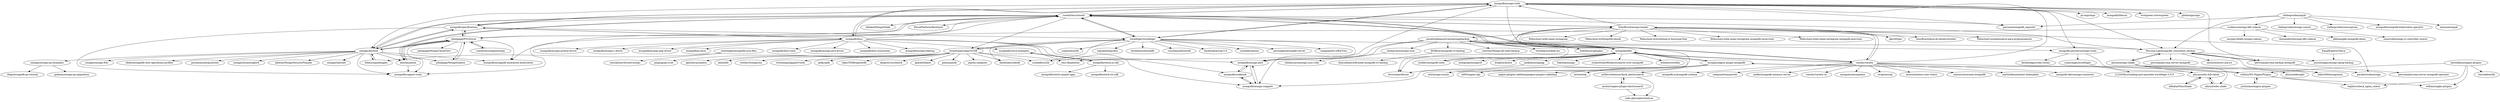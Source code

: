 digraph G {
"mongodb/mongo-perf" -> "mongodb/cookbook"
"mongodb/mongo-perf" -> "mongodb/mongo-snippets"
"TylerBrock/mongo-hacker" -> "Webschool-io/be-mean-instagram" ["e"=1]
"TylerBrock/mongo-hacker" -> "rueckstiess/mtools"
"TylerBrock/mongo-hacker" -> "mongolab/dex"
"TylerBrock/mongo-hacker" -> "Webschool-io/MongoDb-ebook" ["e"=1]
"TylerBrock/mongo-hacker" -> "variety/variety"
"TylerBrock/mongo-hacker" -> "Webschool-io/workshop-js-funcional-free" ["e"=1]
"TylerBrock/mongo-hacker" -> "paralect/robomongo" ["e"=1]
"TylerBrock/mongo-hacker" -> "Webschool-io/be-mean-instagram-mongodb-excercises" ["e"=1]
"TylerBrock/mongo-hacker" -> "Webschool-io/be-mean-instagram-mongodb-exercises" ["e"=1]
"TylerBrock/mongo-hacker" -> "bobthecow/genghis" ["e"=1]
"TylerBrock/mongo-hacker" -> "jkbr/httpie" ["e"=1]
"TylerBrock/mongo-hacker" -> "IonicBrazil/guia-do-desenvolvedor" ["e"=1]
"TylerBrock/mongo-hacker" -> "Webschool-io/matematica-para-programadores" ["e"=1]
"TylerBrock/mongo-hacker" -> "mongodb/mongo-tools"
"TylerBrock/mongo-hacker" -> "micahwedemeyer/automongobackup"
"brianfrankcooper/YCSB" -> "akopytov/sysbench" ["e"=1]
"brianfrankcooper/YCSB" -> "wiredtiger/wiredtiger"
"brianfrankcooper/YCSB" -> "facebook/rocksdb" ["e"=1]
"brianfrankcooper/YCSB" -> "apache/hbase" ["e"=1]
"brianfrankcooper/YCSB" -> "pmem/pmdk" ["e"=1]
"brianfrankcooper/YCSB" -> "jepsen-io/jepsen" ["e"=1]
"brianfrankcooper/YCSB" -> "pingcap/go-ycsb" ["e"=1]
"brianfrankcooper/YCSB" -> "apache/cassandra" ["e"=1]
"brianfrankcooper/YCSB" -> "axboe/fio" ["e"=1]
"brianfrankcooper/YCSB" -> "scylladb/scylla" ["e"=1]
"brianfrankcooper/YCSB" -> "cmu-db/peloton" ["e"=1]
"brianfrankcooper/YCSB" -> "twitter/twemproxy" ["e"=1]
"brianfrankcooper/YCSB" -> "brendangregg/perf-tools" ["e"=1]
"brianfrankcooper/YCSB" -> "spdk/spdk" ["e"=1]
"brianfrankcooper/YCSB" -> "OpenTSDB/opentsdb" ["e"=1]
"simagix/mongo-go-examples" -> "tfogo/mongodb-go-tutorial"
"simagix/mongo-go-examples" -> "gobeam/mongo-go-pagination" ["e"=1]
"rueckstiess/mtools" -> "johnlpage/POCDriver"
"rueckstiess/mtools" -> "mongolab/dex"
"rueckstiess/mtools" -> "mongodb/mongo-tools"
"rueckstiess/mtools" -> "aheckmann/m"
"rueckstiess/mtools" -> "TylerBrock/mongo-hacker"
"rueckstiess/mtools" -> "simagix/keyhole"
"rueckstiess/mtools" -> "alibaba/MongoShake" ["e"=1]
"rueckstiess/mtools" -> "wiredtiger/wiredtiger"
"rueckstiess/mtools" -> "Percona-Lab/mongodb_consistent_backup"
"rueckstiess/mtools" -> "mongodb/support-tools"
"rueckstiess/mtools" -> "percona/mongodb_exporter" ["e"=1]
"rueckstiess/mtools" -> "variety/variety"
"rueckstiess/mtools" -> "brianfrankcooper/YCSB"
"rueckstiess/mtools" -> "ParsePlatform/flashback"
"rueckstiess/mtools" -> "mongodb/specifications"
"justintime/nagios-plugins" -> "willixix/WL-NagiosPlugins"
"mongolab/dex" -> "dcrosta/professor"
"mongolab/dex" -> "jwilder/mongodb-tools"
"mongolab/dex" -> "rueckstiess/mtools"
"mongolab/dex" -> "jmikola/mongoqp"
"mongolab/dex" -> "mongolab/mongoctl"
"mongolab/dex" -> "dropbox/hydra"
"mongolab/dex" -> "mzupan/nagios-plugin-mongodb"
"mongolab/dex" -> "mongodb/mongo-perf"
"mongolab/dex" -> "TylerBrock/mongo-hacker"
"mongolab/dex" -> "micahwedemeyer/automongobackup"
"mongolab/dex" -> "Tokutek/mongo" ["e"=1]
"mongolab/dex" -> "variety/variety"
"mongolab/dex" -> "erh/mongo-munin" ["e"=1]
"mongolab/dex" -> "richardwilly98/elasticsearch-river-mongodb" ["e"=1]
"mongolab/dex" -> "kchodorow/edda"
"wiredtiger/wiredtiger" -> "brianfrankcooper/YCSB"
"wiredtiger/wiredtiger" -> "cmu-db/peloton" ["e"=1]
"wiredtiger/wiredtiger" -> "logcabin/logcabin" ["e"=1]
"wiredtiger/wiredtiger" -> "mongodb-partners/mongo-rocks"
"wiredtiger/wiredtiger" -> "bytedance/terarkdb" ["e"=1]
"wiredtiger/wiredtiger" -> "mongodb/mongo-tools"
"wiredtiger/wiredtiger" -> "couchbase/forestdb" ["e"=1]
"wiredtiger/wiredtiger" -> "facebook/mysql-5.6" ["e"=1]
"wiredtiger/wiredtiger" -> "rueckstiess/mtools"
"wiredtiger/wiredtiger" -> "scylladb/seastar" ["e"=1]
"wiredtiger/wiredtiger" -> "scylladb/scylla" ["e"=1]
"wiredtiger/wiredtiger" -> "facebook/rocksdb" ["e"=1]
"wiredtiger/wiredtiger" -> "aerospike/aerospike-server" ["e"=1]
"wiredtiger/wiredtiger" -> "wangziqi2013/BwTree" ["e"=1]
"wiredtiger/wiredtiger" -> "yinqiwen/ardb" ["e"=1]
"harisekhon/nagios-plugins" -> "willixix/WL-NagiosPlugins"
"harisekhon/nagios-plugins" -> "harisekhon/lib"
"harisekhon/nagios-plugins" -> "regilero/check_nginx_status"
"harisekhon/nagios-plugins" -> "willixix/naglio-plugins"
"ozlerhakan/mongodb-json-files" -> "feliixx/mgodatagen"
"ozlerhakan/mongodb-json-files" -> "tmcnab/northwind-mongo"
"aliyun/redis-full-check" -> "aliyun/redis-shake"
"aliyun/redis-full-check" -> "alibaba/NimoShake"
"aliyun/redis-shake" -> "aliyun/redis-full-check"
"percona/percona-backup-mongodb" -> "Percona-Lab/mongodb_consistent_backup"
"percona/percona-backup-mongodb" -> "percona/percona-server-mongodb-operator" ["e"=1]
"rueckstiess/mgeneratejs" -> "johnlpage/POCDriver"
"sheharyarn/mongo-sync" -> "sheharyarn/mongo-sync-ruby"
"mongodb/docs" -> "mongodb/docs-tools"
"mongodb/docs" -> "mongodb/mongo-tools"
"mongodb/docs" -> "mongodb/specifications"
"mongodb/docs" -> "mongodb/cookbook"
"mongodb/docs" -> "mongodb/mongo-snippets"
"mongodb/docs" -> "mongodb/mongo-java-driver" ["e"=1]
"mongodb/docs" -> "mongodb/docs-ecosystem"
"mongodb/docs" -> "mongodb/mongo-hadoop" ["e"=1]
"mongodb/docs" -> "mongodb/mongo-python-driver" ["e"=1]
"mongodb/docs" -> "rueckstiess/mtools"
"mongodb/docs" -> "mongodb/mongo-c-driver" ["e"=1]
"mongodb/docs" -> "mongodb/mongo-perf"
"mongodb/docs" -> "mongodb/mongo-php-driver" ["e"=1]
"mongodb/docs" -> "mongodb/js-bson" ["e"=1]
"mongodb/docs" -> "mongodb/stitch-examples"
"mongodb/specifications" -> "johnlpage/POCDriver"
"mongodb/specifications" -> "mongodb/support-tools"
"mongodb/specifications" -> "mongodb/mongo-tools"
"mongodb/specifications" -> "mongodb/docs"
"mongodb/specifications" -> "wiredtiger/wiredtiger"
"mongodb/specifications" -> "simagix/keyhole"
"micahwedemeyer/automongobackup" -> "mongolab/dex"
"micahwedemeyer/automongobackup" -> "RGBboy/mongodb-s3-backup"
"micahwedemeyer/automongobackup" -> "Percona-Lab/mongodb_consistent_backup"
"micahwedemeyer/automongobackup" -> "mongodb/mongo-perf"
"micahwedemeyer/automongobackup" -> "controlz/Mongo-db-shell-backup"
"micahwedemeyer/automongobackup" -> "mongodb/mongo-snippets"
"micahwedemeyer/automongobackup" -> "dcrosta/professor"
"micahwedemeyer/automongobackup" -> "wordnik/wordnik-oss"
"micahwedemeyer/automongobackup" -> "sheharyarn/mongo-sync"
"micahwedemeyer/automongobackup" -> "bobthecow/genghis" ["e"=1]
"willixix/WL-NagiosPlugins" -> "willixix/naglio-plugins"
"willixix/WL-NagiosPlugins" -> "justintime/nagios-plugins"
"willixix/WL-NagiosPlugins" -> "regilero/check_nginx_status"
"willixix/WL-NagiosPlugins" -> "mzupan/nagios-plugin-mongodb"
"mongodb/mongo-tools" -> "rueckstiess/mtools"
"mongodb/mongo-tools" -> "wiredtiger/wiredtiger"
"mongodb/mongo-tools" -> "mongodb/specifications"
"mongodb/mongo-tools" -> "mongodb/docs"
"mongodb/mongo-tools" -> "mongodb/mongo-perf"
"mongodb/mongo-tools" -> "go-mgo/mgo" ["e"=1]
"mongodb/mongo-tools" -> "mongodb/libbson" ["e"=1]
"mongodb/mongo-tools" -> "evergreen-ci/evergreen"
"mongodb/mongo-tools" -> "mongodb-partners/mongo-rocks"
"mongodb/mongo-tools" -> "Percona-Lab/mongodb_consistent_backup"
"mongodb/mongo-tools" -> "percona/mongodb_exporter" ["e"=1]
"mongodb/mongo-tools" -> "percona/percona-backup-mongodb"
"mongodb/mongo-tools" -> "mongodb/mongo-snippets"
"mongodb/mongo-tools" -> "globalsign/mgo" ["e"=1]
"mongodb/mongo-tools" -> "simagix/keyhole"
"cvallance/mongo-k8s-sidecar" -> "thesandlord/mongo-k8s-sidecar"
"cvallance/mongo-k8s-sidecar" -> "pkdone/gke-mongodb-demo"
"cvallance/mongo-k8s-sidecar" -> "morphy2k/k8s-mongo-sidecar"
"cvallance/mongo-k8s-sidecar" -> "mongodb/mongodb-enterprise-kubernetes" ["e"=1]
"stefanprodan/mgob" -> "stefanprodan/mongo-swarm"
"stefanprodan/mgob" -> "Percona-Lab/mongodb_consistent_backup"
"stefanprodan/mgob" -> "cvallance/mongo-k8s-sidecar"
"stefanprodan/mgob" -> "stefanprodan/swarmprom" ["e"=1]
"stefanprodan/mgob" -> "mongodb/mongodb-kubernetes-operator" ["e"=1]
"stefanprodan/mgob" -> "percona/mongodb_exporter" ["e"=1]
"stefanprodan/mgob" -> "maxisam/mgob"
"variety/variety" -> "variety/variety-cli"
"variety/variety" -> "rueckstiess/mtools"
"variety/variety" -> "mongoeye/mongoeye"
"variety/variety" -> "mongolab/dex"
"variety/variety" -> "TylerBrock/mongo-hacker"
"variety/variety" -> "stripe/mosql" ["e"=1]
"variety/variety" -> "mizzao/meteor-user-status" ["e"=1]
"variety/variety" -> "mongodb/mongo-tools"
"variety/variety" -> "ramnes/awesome-mongodb" ["e"=1]
"variety/variety" -> "matteodem/meteor-boilerplate" ["e"=1]
"variety/variety" -> "mongodb-labs/mongo-connector" ["e"=1]
"variety/variety" -> "mongodb-js/mongodb-schema"
"variety/variety" -> "paralect/robomongo" ["e"=1]
"variety/variety" -> "compose/transporter" ["e"=1]
"variety/variety" -> "nodkz/mongodb-memory-server" ["e"=1]
"mongodb-partners/mongo-rocks" -> "facebookgo/rocks-strata"
"mongodb-partners/mongo-rocks" -> "yuanrongxi/wiredtiger"
"mongodb-partners/mongo-rocks" -> "aliyun/redis-full-check"
"mzupan/nagios-plugin-mongodb" -> "willixix/WL-NagiosPlugins"
"mzupan/nagios-plugin-mongodb" -> "nagios-plugins-rabbitmq/nagios-plugins-rabbitmq"
"mzupan/nagios-plugin-mongodb" -> "orthecreedence/check_elasticsearch"
"mzupan/nagios-plugin-mongodb" -> "erh/mongo-munin" ["e"=1]
"mzupan/nagios-plugin-mongodb" -> "mongolab/dex"
"mzupan/nagios-plugin-mongodb" -> "tart/motop"
"mzupan/nagios-plugin-mongodb" -> "xb95/nagios-api" ["e"=1]
"mongodb/mongo-snippets" -> "mongodb/cookbook"
"mongodb/mongo-snippets" -> "mongodb/mongo-perf"
"simagix/keyhole" -> "mongodb/support-tools"
"simagix/keyhole" -> "simagix/hatchet"
"simagix/keyhole" -> "johnlpage/POCDriver"
"simagix/keyhole" -> "simagix/mongo-ftdc"
"simagix/keyhole" -> "simagix/mongo-go-examples"
"simagix/keyhole" -> "feliixx/mgodatagen"
"simagix/keyhole" -> "rueckstiess/mtools"
"simagix/keyhole" -> "aheckmann/m"
"simagix/keyhole" -> "idealo/mongodb-slow-operations-profiler"
"simagix/keyhole" -> "johnlpage/MongoSyphon"
"simagix/keyhole" -> "jasonmimick/opsmtools"
"simagix/keyhole" -> "simagix/hummingbird"
"simagix/keyhole" -> "mongodb/mongodb-enterprise-kubernetes" ["e"=1]
"simagix/keyhole" -> "pkdone/MongoSecurityPlaypen" ["e"=1]
"simagix/keyhole" -> "mongodb/specifications"
"alibaba/NimoShake" -> "aliyun/redis-full-check"
"stefanprodan/mongo-swarm" -> "smartsdk/mongo-rs-controller-swarm"
"feliixx/mgodatagen" -> "simagix/keyhole"
"mongodb/cookbook" -> "mongodb/mongo-snippets"
"mongodb/cookbook" -> "mongodb/mongo-perf"
"mongodb/stitch-examples" -> "mongodb/stitch-js-sdk"
"mongodb/stitch-js-sdk" -> "mongodb/stitch-ios-sdk"
"mongodb/stitch-js-sdk" -> "mongodb/stitch-examples"
"mongodb/stitch-js-sdk" -> "mongodb/stitch-sample-apps"
"EqualExperts/Tayra" -> "journeyapps/mongo-oplog-backup"
"jmikola/mongoqp" -> "dcrosta/professor"
"johnlpage/POCDriver" -> "johnlpage/MongoSyphon"
"johnlpage/POCDriver" -> "rueckstiess/mgeneratejs"
"johnlpage/POCDriver" -> "johnlpage/MongoCacheView"
"johnlpage/POCDriver" -> "mongodb/support-tools"
"johnlpage/POCDriver" -> "simagix/keyhole"
"johnlpage/POCDriver" -> "rueckstiess/mtools"
"johnlpage/POCDriver" -> "mongodb/mongodb-enterprise-kubernetes" ["e"=1]
"johnlpage/POCDriver" -> "aheckmann/m"
"johnlpage/POCDriver" -> "mongodb/specifications"
"aheckmann/m" -> "johnlpage/POCDriver"
"aheckmann/m" -> "mongodb/support-tools"
"aheckmann/m" -> "rueckstiess/mtools"
"Percona-Lab/mongodb_consistent_backup" -> "percona/percona-backup-mongodb"
"Percona-Lab/mongodb_consistent_backup" -> "aliyun/mongo-shake"
"Percona-Lab/mongodb_consistent_backup" -> "Qihoo360/mongosync"
"Percona-Lab/mongodb_consistent_backup" -> "percona/percona-server-mongodb"
"Percona-Lab/mongodb_consistent_backup" -> "journeyapps/mongo-oplog-backup"
"Percona-Lab/mongodb_consistent_backup" -> "zhishutech/zst-ask-ye" ["e"=1]
"aliyun/mongo-shake" -> "aliyun/redis-shake"
"aliyun/mongo-shake" -> "aliyun/redis-full-check"
"aliyun/mongo-shake" -> "aliyun/infinsight"
"aliyun/mongo-shake" -> "Qihoo360/mongosync"
"aliyun/mongo-shake" -> "Percona-Lab/mongodb_consistent_backup"
"orthecreedence/check_elasticsearch" -> "radu-gheorghe/check-es"
"orthecreedence/check_elasticsearch" -> "anchor/nagios-plugin-elasticsearch"
"yuanrongxi/wiredtiger" -> "y123456yz/reading-and-annotate-wiredtiger-3.0.0" ["e"=1]
"RGBboy/mongodb-s3-backup" -> "theycallmeswift/node-mongodb-s3-backup"
"jwilder/mongodb-tools" -> "mongolab/dex"
"johnlpage/MongoSyphon" -> "johnlpage/POCDriver"
"anchor/nagios-plugin-elasticsearch" -> "orthecreedence/check_elasticsearch"
"anchor/nagios-plugin-elasticsearch" -> "radu-gheorghe/check-es"
"mongodb/mongo-perf" ["l"="-13.954,3.515"]
"mongodb/cookbook" ["l"="-13.971,3.543"]
"mongodb/mongo-snippets" ["l"="-13.975,3.52"]
"TylerBrock/mongo-hacker" ["l"="-13.933,3.476"]
"Webschool-io/be-mean-instagram" ["l"="12.576,-44.675"]
"rueckstiess/mtools" ["l"="-13.974,3.443"]
"mongolab/dex" ["l"="-13.888,3.491"]
"Webschool-io/MongoDb-ebook" ["l"="12.569,-44.69"]
"variety/variety" ["l"="-13.915,3.441"]
"Webschool-io/workshop-js-funcional-free" ["l"="12.586,-44.704"]
"paralect/robomongo" ["l"="11.87,-32.171"]
"Webschool-io/be-mean-instagram-mongodb-excercises" ["l"="12.509,-44.696"]
"Webschool-io/be-mean-instagram-mongodb-exercises" ["l"="12.529,-44.702"]
"bobthecow/genghis" ["l"="11.859,-32.122"]
"jkbr/httpie" ["l"="22.435,4.193"]
"IonicBrazil/guia-do-desenvolvedor" ["l"="12.594,-44.672"]
"Webschool-io/matematica-para-programadores" ["l"="12.61,-44.658"]
"mongodb/mongo-tools" ["l"="-14.007,3.465"]
"micahwedemeyer/automongobackup" ["l"="-13.927,3.544"]
"brianfrankcooper/YCSB" ["l"="-14.08,3.455"]
"akopytov/sysbench" ["l"="-13.102,3.122"]
"wiredtiger/wiredtiger" ["l"="-14.038,3.439"]
"facebook/rocksdb" ["l"="-12.095,22.379"]
"apache/hbase" ["l"="11.262,23.732"]
"pmem/pmdk" ["l"="-11.072,3.548"]
"jepsen-io/jepsen" ["l"="-11.112,4.827"]
"pingcap/go-ycsb" ["l"="-10.971,5.063"]
"apache/cassandra" ["l"="11.156,23.713"]
"axboe/fio" ["l"="-11.462,2.018"]
"scylladb/scylla" ["l"="-12.127,22.347"]
"cmu-db/peloton" ["l"="-10.977,5.002"]
"twitter/twemproxy" ["l"="-12.934,3.574"]
"brendangregg/perf-tools" ["l"="-11.479,1.937"]
"spdk/spdk" ["l"="-17.366,-9.052"]
"OpenTSDB/opentsdb" ["l"="11.492,23.926"]
"simagix/mongo-go-examples" ["l"="-13.974,3.309"]
"tfogo/mongodb-go-tutorial" ["l"="-13.961,3.274"]
"gobeam/mongo-go-pagination" ["l"="27.442,-34.871"]
"johnlpage/POCDriver" ["l"="-13.978,3.39"]
"aheckmann/m" ["l"="-13.967,3.407"]
"simagix/keyhole" ["l"="-14.002,3.38"]
"alibaba/MongoShake" ["l"="-13.017,3.273"]
"Percona-Lab/mongodb_consistent_backup" ["l"="-14.052,3.54"]
"mongodb/support-tools" ["l"="-13.993,3.407"]
"percona/mongodb_exporter" ["l"="-11.618,-4.99"]
"ParsePlatform/flashback" ["l"="-13.931,3.393"]
"mongodb/specifications" ["l"="-14.002,3.431"]
"justintime/nagios-plugins" ["l"="-13.719,3.509"]
"willixix/WL-NagiosPlugins" ["l"="-13.741,3.524"]
"dcrosta/professor" ["l"="-13.891,3.533"]
"jwilder/mongodb-tools" ["l"="-13.856,3.476"]
"jmikola/mongoqp" ["l"="-13.864,3.536"]
"mongolab/mongoctl" ["l"="-13.836,3.515"]
"dropbox/hydra" ["l"="-13.828,3.455"]
"mzupan/nagios-plugin-mongodb" ["l"="-13.793,3.501"]
"Tokutek/mongo" ["l"="-11.712,4.475"]
"erh/mongo-munin" ["l"="-16.55,-7.94"]
"richardwilly98/elasticsearch-river-mongodb" ["l"="-7.392,2.633"]
"kchodorow/edda" ["l"="-13.86,3.505"]
"logcabin/logcabin" ["l"="-11.183,4.911"]
"mongodb-partners/mongo-rocks" ["l"="-14.113,3.443"]
"bytedance/terarkdb" ["l"="-11.057,5.086"]
"couchbase/forestdb" ["l"="9.279,-31.485"]
"facebook/mysql-5.6" ["l"="-13.184,3.342"]
"scylladb/seastar" ["l"="-11.913,22.206"]
"aerospike/aerospike-server" ["l"="-13.822,22.028"]
"wangziqi2013/BwTree" ["l"="-10.927,4.926"]
"yinqiwen/ardb" ["l"="-12.875,3.563"]
"harisekhon/nagios-plugins" ["l"="-13.701,3.549"]
"harisekhon/lib" ["l"="-13.681,3.56"]
"regilero/check_nginx_status" ["l"="-13.727,3.552"]
"willixix/naglio-plugins" ["l"="-13.715,3.532"]
"ozlerhakan/mongodb-json-files" ["l"="-14.066,3.264"]
"feliixx/mgodatagen" ["l"="-14.034,3.326"]
"tmcnab/northwind-mongo" ["l"="-14.084,3.229"]
"aliyun/redis-full-check" ["l"="-14.135,3.493"]
"aliyun/redis-shake" ["l"="-14.133,3.515"]
"alibaba/NimoShake" ["l"="-14.16,3.493"]
"percona/percona-backup-mongodb" ["l"="-14.046,3.512"]
"percona/percona-server-mongodb-operator" ["l"="-13.324,3.398"]
"rueckstiess/mgeneratejs" ["l"="-13.959,3.357"]
"sheharyarn/mongo-sync" ["l"="-13.925,3.613"]
"sheharyarn/mongo-sync-ruby" ["l"="-13.921,3.642"]
"mongodb/docs" ["l"="-13.997,3.5"]
"mongodb/docs-tools" ["l"="-14.005,3.541"]
"mongodb/mongo-java-driver" ["l"="-33.536,40.097"]
"mongodb/docs-ecosystem" ["l"="-14.02,3.528"]
"mongodb/mongo-hadoop" ["l"="11.276,23.893"]
"mongodb/mongo-python-driver" ["l"="22.548,3.837"]
"mongodb/mongo-c-driver" ["l"="-11.703,22.334"]
"mongodb/mongo-php-driver" ["l"="-26.848,-43.169"]
"mongodb/js-bson" ["l"="9.966,-30.179"]
"mongodb/stitch-examples" ["l"="-14.002,3.583"]
"RGBboy/mongodb-s3-backup" ["l"="-13.882,3.601"]
"controlz/Mongo-db-shell-backup" ["l"="-13.931,3.577"]
"wordnik/wordnik-oss" ["l"="-13.902,3.576"]
"go-mgo/mgo" ["l"="-12.898,1.497"]
"mongodb/libbson" ["l"="-11.671,22.3"]
"evergreen-ci/evergreen" ["l"="-14.061,3.397"]
"globalsign/mgo" ["l"="-12.971,1.456"]
"cvallance/mongo-k8s-sidecar" ["l"="-14.157,3.7"]
"thesandlord/mongo-k8s-sidecar" ["l"="-14.148,3.734"]
"pkdone/gke-mongodb-demo" ["l"="-14.18,3.73"]
"morphy2k/k8s-mongo-sidecar" ["l"="-14.187,3.703"]
"mongodb/mongodb-enterprise-kubernetes" ["l"="-13.399,3.479"]
"stefanprodan/mgob" ["l"="-14.128,3.639"]
"stefanprodan/mongo-swarm" ["l"="-14.173,3.651"]
"stefanprodan/swarmprom" ["l"="-14.139,-5.99"]
"mongodb/mongodb-kubernetes-operator" ["l"="-13.339,3.444"]
"maxisam/mgob" ["l"="-14.156,3.629"]
"variety/variety-cli" ["l"="-13.878,3.429"]
"mongoeye/mongoeye" ["l"="-13.866,3.404"]
"stripe/mosql" ["l"="8.595,-30.294"]
"mizzao/meteor-user-status" ["l"="30.797,-34.939"]
"ramnes/awesome-mongodb" ["l"="27.557,-19.395"]
"matteodem/meteor-boilerplate" ["l"="30.787,-34.855"]
"mongodb-labs/mongo-connector" ["l"="-7.445,2.592"]
"mongodb-js/mongodb-schema" ["l"="-13.892,3.398"]
"compose/transporter" ["l"="-7.408,2.592"]
"nodkz/mongodb-memory-server" ["l"="25.627,-34.626"]
"facebookgo/rocks-strata" ["l"="-14.149,3.413"]
"yuanrongxi/wiredtiger" ["l"="-14.148,3.44"]
"nagios-plugins-rabbitmq/nagios-plugins-rabbitmq" ["l"="-13.768,3.489"]
"orthecreedence/check_elasticsearch" ["l"="-13.748,3.468"]
"tart/motop" ["l"="-13.777,3.528"]
"xb95/nagios-api" ["l"="-15.606,-4.75"]
"simagix/hatchet" ["l"="-13.997,3.349"]
"simagix/mongo-ftdc" ["l"="-14.026,3.358"]
"idealo/mongodb-slow-operations-profiler" ["l"="-14.005,3.326"]
"johnlpage/MongoSyphon" ["l"="-13.982,3.365"]
"jasonmimick/opsmtools" ["l"="-14.026,3.372"]
"simagix/hummingbird" ["l"="-14.013,3.356"]
"pkdone/MongoSecurityPlaypen" ["l"="-13.419,3.504"]
"smartsdk/mongo-rs-controller-swarm" ["l"="-14.201,3.652"]
"mongodb/stitch-js-sdk" ["l"="-14.005,3.617"]
"mongodb/stitch-ios-sdk" ["l"="-14.002,3.648"]
"mongodb/stitch-sample-apps" ["l"="-14.016,3.635"]
"EqualExperts/Tayra" ["l"="-14.125,3.591"]
"journeyapps/mongo-oplog-backup" ["l"="-14.093,3.576"]
"johnlpage/MongoCacheView" ["l"="-13.953,3.373"]
"aliyun/mongo-shake" ["l"="-14.102,3.529"]
"Qihoo360/mongosync" ["l"="-14.088,3.551"]
"percona/percona-server-mongodb" ["l"="-14.06,3.584"]
"zhishutech/zst-ask-ye" ["l"="-13.126,3.243"]
"aliyun/infinsight" ["l"="-14.131,3.541"]
"radu-gheorghe/check-es" ["l"="-13.72,3.464"]
"anchor/nagios-plugin-elasticsearch" ["l"="-13.731,3.448"]
"y123456yz/reading-and-annotate-wiredtiger-3.0.0" ["l"="-13.137,19.635"]
"theycallmeswift/node-mongodb-s3-backup" ["l"="-13.858,3.634"]
}